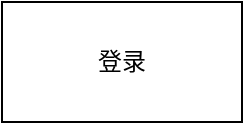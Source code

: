 <mxfile version="21.6.2" type="github">
  <diagram name="第 1 页" id="s0xu37U-OqmdqU_ccRWZ">
    <mxGraphModel dx="781" dy="727" grid="1" gridSize="10" guides="1" tooltips="1" connect="1" arrows="1" fold="1" page="1" pageScale="1" pageWidth="827" pageHeight="1169" math="0" shadow="0">
      <root>
        <mxCell id="0" />
        <mxCell id="1" parent="0" />
        <mxCell id="TG57kWI5nxdbAEGyJTil-1" value="登录" style="rounded=0;whiteSpace=wrap;html=1;" vertex="1" parent="1">
          <mxGeometry x="240" y="220" width="120" height="60" as="geometry" />
        </mxCell>
      </root>
    </mxGraphModel>
  </diagram>
</mxfile>
